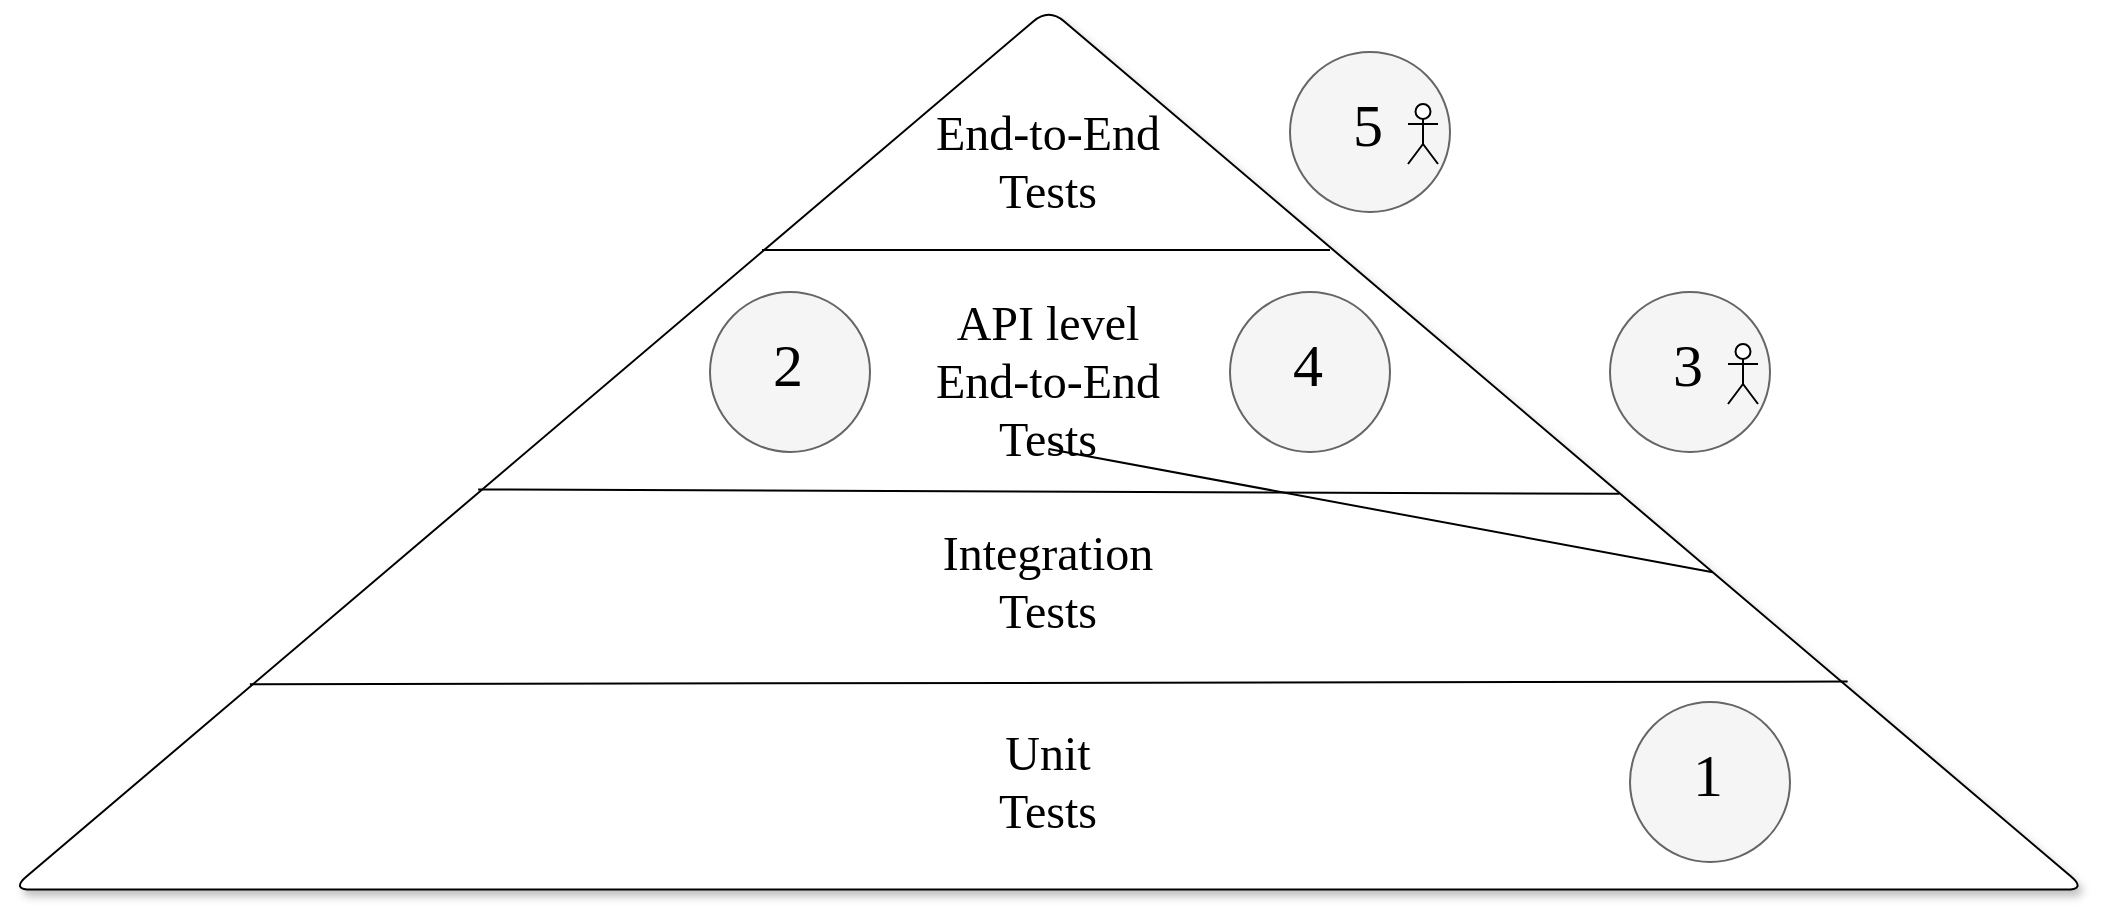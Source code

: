 <mxfile version="13.10.6" type="device"><diagram id="alvv-GuICsSYwdAv6l3-" name="Page-1"><mxGraphModel dx="981" dy="526" grid="1" gridSize="10" guides="1" tooltips="1" connect="1" arrows="1" fold="1" page="1" pageScale="1" pageWidth="1100" pageHeight="850" math="0" shadow="0"><root><mxCell id="0"/><mxCell id="1" parent="0"/><mxCell id="45U4q9xOIcO4NUkQoXzb-2" value="" style="triangle;whiteSpace=wrap;html=1;rotation=-90;shadow=1;sketch=0;rounded=1;" parent="1" vertex="1"><mxGeometry x="339.07" y="-260.3" width="440.62" height="1037.5" as="geometry"/></mxCell><mxCell id="45U4q9xOIcO4NUkQoXzb-4" value="" style="endArrow=none;html=1;exitX=0.233;exitY=0.115;exitDx=0;exitDy=0;exitPerimeter=0;entryX=0.236;entryY=0.885;entryDx=0;entryDy=0;entryPerimeter=0;" parent="1" source="45U4q9xOIcO4NUkQoXzb-2" edge="1" target="45U4q9xOIcO4NUkQoXzb-2"><mxGeometry width="50" height="50" relative="1" as="geometry"><mxPoint x="10" y="360" as="sourcePoint"/><mxPoint x="940" y="360" as="targetPoint"/></mxGeometry></mxCell><mxCell id="45U4q9xOIcO4NUkQoXzb-5" value="" style="endArrow=none;html=1;entryX=0.449;entryY=0.775;entryDx=0;entryDy=0;exitX=0.454;exitY=0.225;exitDx=0;exitDy=0;exitPerimeter=0;entryPerimeter=0;" parent="1" edge="1" target="45U4q9xOIcO4NUkQoXzb-2" source="45U4q9xOIcO4NUkQoXzb-2"><mxGeometry width="50" height="50" relative="1" as="geometry"><mxPoint x="406" y="240" as="sourcePoint"/><mxPoint x="716.193" y="240.08" as="targetPoint"/></mxGeometry></mxCell><mxCell id="45U4q9xOIcO4NUkQoXzb-6" value="&lt;div style=&quot;font-size: 24px&quot;&gt;&lt;font style=&quot;font-size: 24px&quot; face=&quot;Tahoma&quot;&gt;End-to-End&lt;/font&gt;&lt;/div&gt;&lt;div style=&quot;font-size: 24px&quot;&gt;&lt;font style=&quot;font-size: 24px&quot; face=&quot;Tahoma&quot;&gt; Tests&lt;/font&gt;&lt;/div&gt;" style="text;html=1;strokeColor=none;fillColor=none;align=center;verticalAlign=middle;whiteSpace=wrap;rounded=0;" parent="1" vertex="1"><mxGeometry x="489.38" y="80" width="140" height="70" as="geometry"/></mxCell><mxCell id="45U4q9xOIcO4NUkQoXzb-7" value="&lt;div style=&quot;font-size: 24px&quot;&gt;&lt;font style=&quot;font-size: 24px&quot; face=&quot;Tahoma&quot;&gt;Integration&lt;/font&gt;&lt;/div&gt;&lt;div style=&quot;font-size: 24px&quot;&gt;&lt;font style=&quot;font-size: 24px&quot; face=&quot;Tahoma&quot;&gt; Tests&lt;/font&gt;&lt;/div&gt;" style="text;html=1;strokeColor=none;fillColor=none;align=center;verticalAlign=middle;whiteSpace=wrap;rounded=0;" parent="1" vertex="1"><mxGeometry x="489.38" y="290" width="140" height="70" as="geometry"/></mxCell><mxCell id="45U4q9xOIcO4NUkQoXzb-8" value="&lt;div style=&quot;font-size: 24px&quot;&gt;&lt;font style=&quot;font-size: 24px&quot; face=&quot;Tahoma&quot;&gt;Unit &lt;br&gt;&lt;/font&gt;&lt;/div&gt;&lt;div style=&quot;font-size: 24px&quot;&gt;&lt;font style=&quot;font-size: 24px&quot; face=&quot;Tahoma&quot;&gt;Tests&lt;/font&gt;&lt;/div&gt;" style="text;html=1;strokeColor=none;fillColor=none;align=center;verticalAlign=middle;whiteSpace=wrap;rounded=0;" parent="1" vertex="1"><mxGeometry x="489.38" y="390" width="140" height="70" as="geometry"/></mxCell><mxCell id="45U4q9xOIcO4NUkQoXzb-12" value="" style="group" parent="1" vertex="1" connectable="0"><mxGeometry x="850" y="385" width="80" height="80" as="geometry"/></mxCell><mxCell id="45U4q9xOIcO4NUkQoXzb-10" value="" style="ellipse;whiteSpace=wrap;html=1;aspect=fixed;fillColor=#f5f5f5;strokeColor=#666666;fontColor=#333333;" parent="45U4q9xOIcO4NUkQoXzb-12" vertex="1"><mxGeometry width="80" height="80" as="geometry"/></mxCell><mxCell id="45U4q9xOIcO4NUkQoXzb-11" value="&lt;font style=&quot;font-size: 30px&quot; face=&quot;Tahoma&quot;&gt;1&lt;/font&gt;" style="text;html=1;strokeColor=none;fillColor=none;align=center;verticalAlign=middle;whiteSpace=wrap;rounded=0;" parent="45U4q9xOIcO4NUkQoXzb-12" vertex="1"><mxGeometry x="19" y="26" width="40" height="20" as="geometry"/></mxCell><mxCell id="45U4q9xOIcO4NUkQoXzb-18" value="" style="group" parent="1" vertex="1" connectable="0"><mxGeometry x="840" y="180" width="80" height="80" as="geometry"/></mxCell><mxCell id="45U4q9xOIcO4NUkQoXzb-19" value="" style="ellipse;whiteSpace=wrap;html=1;aspect=fixed;fillColor=#f5f5f5;strokeColor=#666666;fontColor=#333333;" parent="45U4q9xOIcO4NUkQoXzb-18" vertex="1"><mxGeometry width="80" height="80" as="geometry"/></mxCell><mxCell id="45U4q9xOIcO4NUkQoXzb-20" value="&lt;font style=&quot;font-size: 30px&quot; face=&quot;Tahoma&quot;&gt;3&lt;/font&gt;" style="text;html=1;strokeColor=none;fillColor=none;align=center;verticalAlign=middle;whiteSpace=wrap;rounded=0;" parent="45U4q9xOIcO4NUkQoXzb-18" vertex="1"><mxGeometry x="19" y="26" width="40" height="20" as="geometry"/></mxCell><mxCell id="3HRm885ePE0_8iHLQg36-11" value="" style="shape=umlActor;verticalLabelPosition=bottom;verticalAlign=top;html=1;outlineConnect=0;" vertex="1" parent="45U4q9xOIcO4NUkQoXzb-18"><mxGeometry x="59" y="26" width="15" height="30" as="geometry"/></mxCell><mxCell id="3HRm885ePE0_8iHLQg36-1" value="&lt;div style=&quot;font-size: 24px&quot;&gt;&lt;font style=&quot;font-size: 24px&quot; face=&quot;Tahoma&quot;&gt;API level &lt;br&gt;&lt;/font&gt;&lt;/div&gt;&lt;div style=&quot;font-size: 24px&quot;&gt;&lt;font style=&quot;font-size: 24px&quot; face=&quot;Tahoma&quot;&gt;End-to-End&lt;/font&gt;&lt;/div&gt;&lt;div style=&quot;font-size: 24px&quot;&gt;&lt;font style=&quot;font-size: 24px&quot; face=&quot;Tahoma&quot;&gt; Tests&lt;/font&gt;&lt;/div&gt;" style="text;html=1;strokeColor=none;fillColor=none;align=center;verticalAlign=middle;whiteSpace=wrap;rounded=0;" vertex="1" parent="1"><mxGeometry x="429.38" y="180" width="260" height="90" as="geometry"/></mxCell><mxCell id="3HRm885ePE0_8iHLQg36-4" value="" style="endArrow=none;html=1;entryX=0.36;entryY=0.82;entryDx=0;entryDy=0;entryPerimeter=0;" edge="1" parent="1" source="45U4q9xOIcO4NUkQoXzb-2"><mxGeometry width="50" height="50" relative="1" as="geometry"><mxPoint x="227.38" y="321.899" as="sourcePoint"/><mxPoint x="891.38" y="320.137" as="targetPoint"/></mxGeometry></mxCell><mxCell id="3HRm885ePE0_8iHLQg36-5" value="" style="endArrow=none;html=1;" edge="1" parent="1"><mxGeometry width="50" height="50" relative="1" as="geometry"><mxPoint x="416" y="159" as="sourcePoint"/><mxPoint x="700" y="159" as="targetPoint"/></mxGeometry></mxCell><mxCell id="3HRm885ePE0_8iHLQg36-8" value="" style="group" vertex="1" connectable="0" parent="1"><mxGeometry x="680" y="60" width="80" height="80" as="geometry"/></mxCell><mxCell id="3HRm885ePE0_8iHLQg36-9" value="" style="ellipse;whiteSpace=wrap;html=1;aspect=fixed;fillColor=#f5f5f5;strokeColor=#666666;fontColor=#333333;" vertex="1" parent="3HRm885ePE0_8iHLQg36-8"><mxGeometry width="80" height="80" as="geometry"/></mxCell><mxCell id="3HRm885ePE0_8iHLQg36-10" value="&lt;font style=&quot;font-size: 30px&quot; face=&quot;Tahoma&quot;&gt;5&lt;/font&gt;" style="text;html=1;strokeColor=none;fillColor=none;align=center;verticalAlign=middle;whiteSpace=wrap;rounded=0;" vertex="1" parent="3HRm885ePE0_8iHLQg36-8"><mxGeometry x="19" y="26" width="40" height="20" as="geometry"/></mxCell><mxCell id="3HRm885ePE0_8iHLQg36-14" value="" style="shape=umlActor;verticalLabelPosition=bottom;verticalAlign=top;html=1;outlineConnect=0;" vertex="1" parent="3HRm885ePE0_8iHLQg36-8"><mxGeometry x="59" y="26" width="15" height="30" as="geometry"/></mxCell><mxCell id="45U4q9xOIcO4NUkQoXzb-14" value="" style="group" parent="1" vertex="1" connectable="0"><mxGeometry x="390" y="180" width="80" height="80" as="geometry"/></mxCell><mxCell id="45U4q9xOIcO4NUkQoXzb-15" value="" style="ellipse;whiteSpace=wrap;html=1;aspect=fixed;fillColor=#f5f5f5;strokeColor=#666666;fontColor=#333333;" parent="45U4q9xOIcO4NUkQoXzb-14" vertex="1"><mxGeometry width="80" height="80" as="geometry"/></mxCell><mxCell id="45U4q9xOIcO4NUkQoXzb-16" value="&lt;font style=&quot;font-size: 30px&quot; face=&quot;Tahoma&quot;&gt;2&lt;/font&gt;" style="text;html=1;strokeColor=none;fillColor=none;align=center;verticalAlign=middle;whiteSpace=wrap;rounded=0;" parent="45U4q9xOIcO4NUkQoXzb-14" vertex="1"><mxGeometry x="19" y="26" width="40" height="20" as="geometry"/></mxCell><mxCell id="lrHJoB_mlF5ZzjVioRTy-1" value="" style="group" parent="1" vertex="1" connectable="0"><mxGeometry x="650" y="180" width="80" height="80" as="geometry"/></mxCell><mxCell id="lrHJoB_mlF5ZzjVioRTy-2" value="" style="ellipse;whiteSpace=wrap;html=1;aspect=fixed;fillColor=#f5f5f5;strokeColor=#666666;fontColor=#333333;" parent="lrHJoB_mlF5ZzjVioRTy-1" vertex="1"><mxGeometry width="80" height="80" as="geometry"/></mxCell><mxCell id="lrHJoB_mlF5ZzjVioRTy-3" value="&lt;font style=&quot;font-size: 30px&quot; face=&quot;Tahoma&quot;&gt;4&lt;/font&gt;" style="text;html=1;strokeColor=none;fillColor=none;align=center;verticalAlign=middle;whiteSpace=wrap;rounded=0;" parent="lrHJoB_mlF5ZzjVioRTy-1" vertex="1"><mxGeometry x="19" y="26" width="40" height="20" as="geometry"/></mxCell></root></mxGraphModel></diagram></mxfile>